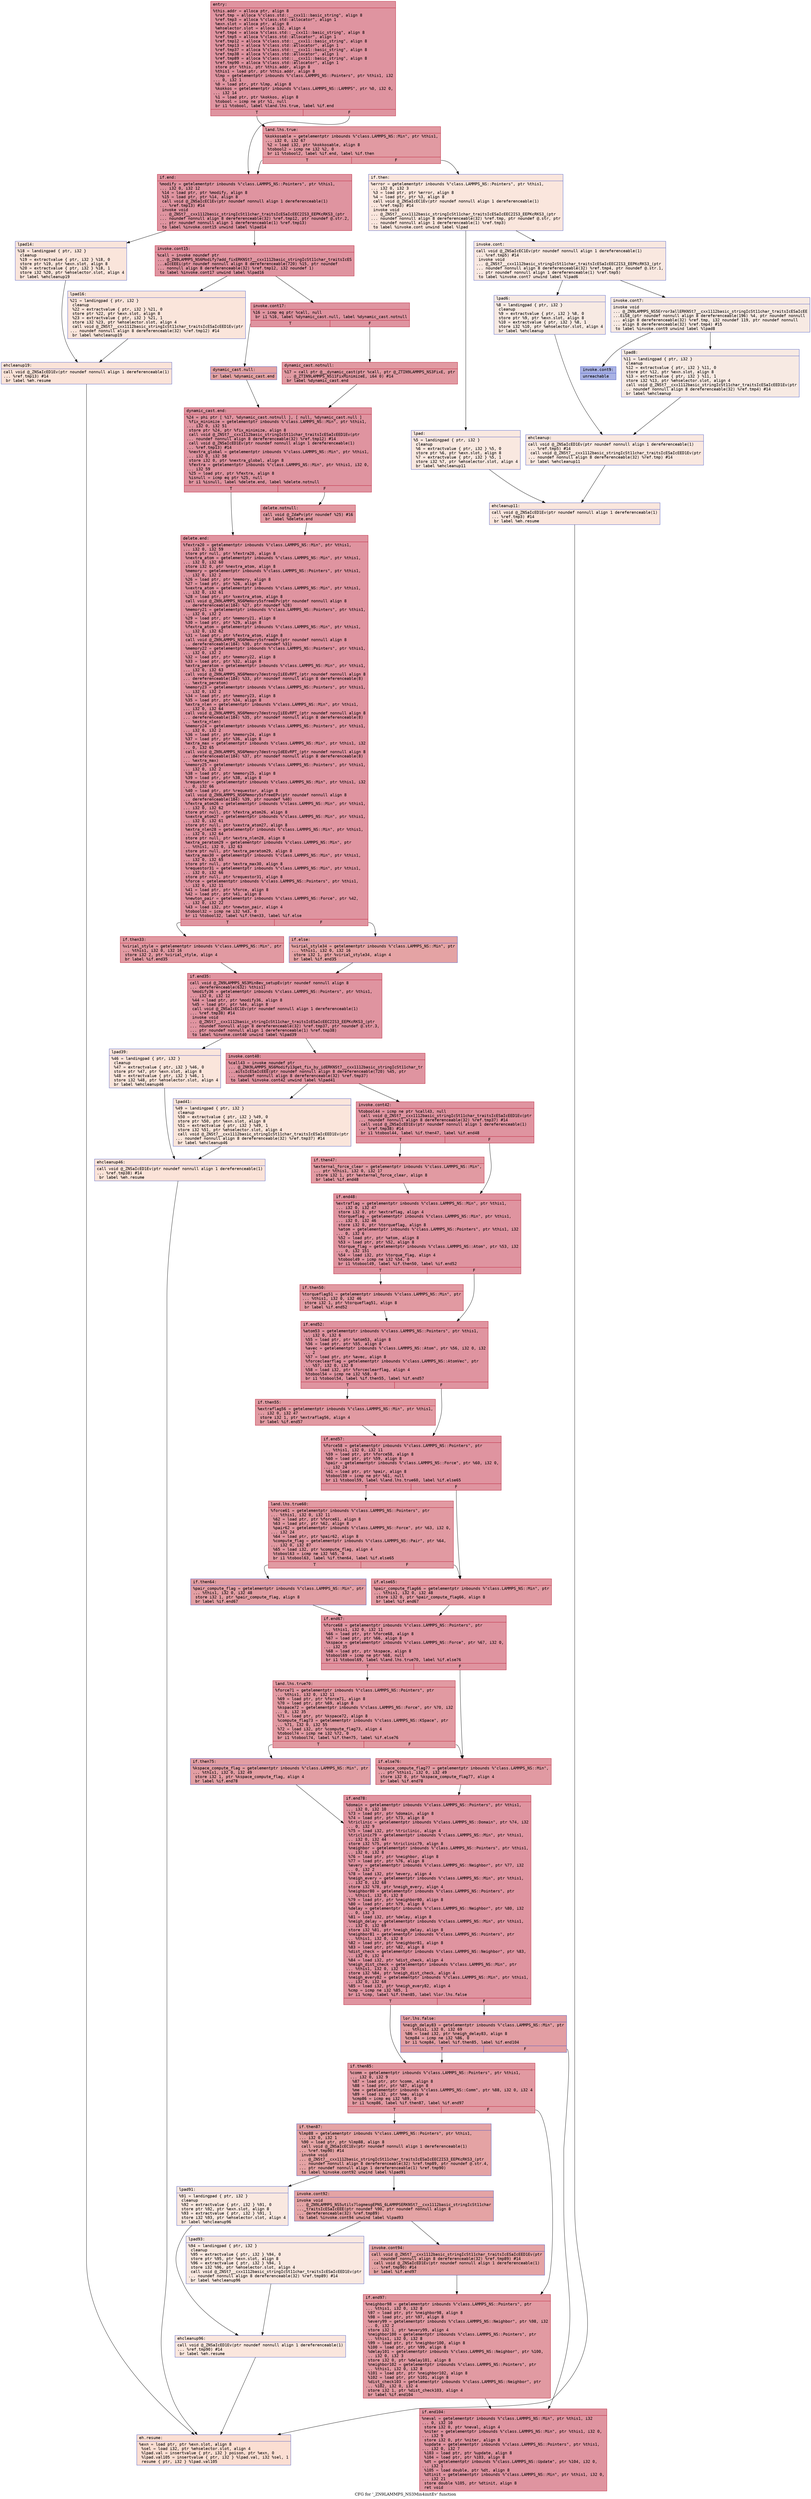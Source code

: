 digraph "CFG for '_ZN9LAMMPS_NS3Min4initEv' function" {
	label="CFG for '_ZN9LAMMPS_NS3Min4initEv' function";

	Node0x55814ac00fc0 [shape=record,color="#b70d28ff", style=filled, fillcolor="#b70d2870" fontname="Courier",label="{entry:\l|  %this.addr = alloca ptr, align 8\l  %ref.tmp = alloca %\"class.std::__cxx11::basic_string\", align 8\l  %ref.tmp3 = alloca %\"class.std::allocator\", align 1\l  %exn.slot = alloca ptr, align 8\l  %ehselector.slot = alloca i32, align 4\l  %ref.tmp4 = alloca %\"class.std::__cxx11::basic_string\", align 8\l  %ref.tmp5 = alloca %\"class.std::allocator\", align 1\l  %ref.tmp12 = alloca %\"class.std::__cxx11::basic_string\", align 8\l  %ref.tmp13 = alloca %\"class.std::allocator\", align 1\l  %ref.tmp37 = alloca %\"class.std::__cxx11::basic_string\", align 8\l  %ref.tmp38 = alloca %\"class.std::allocator\", align 1\l  %ref.tmp89 = alloca %\"class.std::__cxx11::basic_string\", align 8\l  %ref.tmp90 = alloca %\"class.std::allocator\", align 1\l  store ptr %this, ptr %this.addr, align 8\l  %this1 = load ptr, ptr %this.addr, align 8\l  %lmp = getelementptr inbounds %\"class.LAMMPS_NS::Pointers\", ptr %this1, i32\l... 0, i32 1\l  %0 = load ptr, ptr %lmp, align 8\l  %kokkos = getelementptr inbounds %\"class.LAMMPS_NS::LAMMPS\", ptr %0, i32 0,\l... i32 14\l  %1 = load ptr, ptr %kokkos, align 8\l  %tobool = icmp ne ptr %1, null\l  br i1 %tobool, label %land.lhs.true, label %if.end\l|{<s0>T|<s1>F}}"];
	Node0x55814ac00fc0:s0 -> Node0x55814ac01c40[tooltip="entry -> land.lhs.true\nProbability 62.50%" ];
	Node0x55814ac00fc0:s1 -> Node0x55814ac01cc0[tooltip="entry -> if.end\nProbability 37.50%" ];
	Node0x55814ac01c40 [shape=record,color="#b70d28ff", style=filled, fillcolor="#bb1b2c70" fontname="Courier",label="{land.lhs.true:\l|  %kokkosable = getelementptr inbounds %\"class.LAMMPS_NS::Min\", ptr %this1,\l... i32 0, i32 67\l  %2 = load i32, ptr %kokkosable, align 8\l  %tobool2 = icmp ne i32 %2, 0\l  br i1 %tobool2, label %if.end, label %if.then\l|{<s0>T|<s1>F}}"];
	Node0x55814ac01c40:s0 -> Node0x55814ac01cc0[tooltip="land.lhs.true -> if.end\nProbability 100.00%" ];
	Node0x55814ac01c40:s1 -> Node0x55814ac02000[tooltip="land.lhs.true -> if.then\nProbability 0.00%" ];
	Node0x55814ac02000 [shape=record,color="#3d50c3ff", style=filled, fillcolor="#f3c7b170" fontname="Courier",label="{if.then:\l|  %error = getelementptr inbounds %\"class.LAMMPS_NS::Pointers\", ptr %this1,\l... i32 0, i32 3\l  %3 = load ptr, ptr %error, align 8\l  %4 = load ptr, ptr %3, align 8\l  call void @_ZNSaIcEC1Ev(ptr noundef nonnull align 1 dereferenceable(1)\l... %ref.tmp3) #14\l  invoke void\l... @_ZNSt7__cxx1112basic_stringIcSt11char_traitsIcESaIcEEC2IS3_EEPKcRKS3_(ptr\l... noundef nonnull align 8 dereferenceable(32) %ref.tmp, ptr noundef @.str, ptr\l... noundef nonnull align 1 dereferenceable(1) %ref.tmp3)\l          to label %invoke.cont unwind label %lpad\l}"];
	Node0x55814ac02000 -> Node0x55814ac02690[tooltip="if.then -> invoke.cont\nProbability 50.00%" ];
	Node0x55814ac02000 -> Node0x55814ac02770[tooltip="if.then -> lpad\nProbability 50.00%" ];
	Node0x55814ac02690 [shape=record,color="#3d50c3ff", style=filled, fillcolor="#f1ccb870" fontname="Courier",label="{invoke.cont:\l|  call void @_ZNSaIcEC1Ev(ptr noundef nonnull align 1 dereferenceable(1)\l... %ref.tmp5) #14\l  invoke void\l... @_ZNSt7__cxx1112basic_stringIcSt11char_traitsIcESaIcEEC2IS3_EEPKcRKS3_(ptr\l... noundef nonnull align 8 dereferenceable(32) %ref.tmp4, ptr noundef @.str.1,\l... ptr noundef nonnull align 1 dereferenceable(1) %ref.tmp5)\l          to label %invoke.cont7 unwind label %lpad6\l}"];
	Node0x55814ac02690 -> Node0x55814ac02b00[tooltip="invoke.cont -> invoke.cont7\nProbability 50.00%" ];
	Node0x55814ac02690 -> Node0x55814ac02b50[tooltip="invoke.cont -> lpad6\nProbability 50.00%" ];
	Node0x55814ac02b00 [shape=record,color="#3d50c3ff", style=filled, fillcolor="#eed0c070" fontname="Courier",label="{invoke.cont7:\l|  invoke void\l... @_ZN9LAMMPS_NS5Error3allERKNSt7__cxx1112basic_stringIcSt11char_traitsIcESaIcEE\l...EiS8_(ptr noundef nonnull align 8 dereferenceable(196) %4, ptr noundef nonnull\l... align 8 dereferenceable(32) %ref.tmp, i32 noundef 119, ptr noundef nonnull\l... align 8 dereferenceable(32) %ref.tmp4) #15\l          to label %invoke.cont9 unwind label %lpad8\l}"];
	Node0x55814ac02b00 -> Node0x55814ac02ab0[tooltip="invoke.cont7 -> invoke.cont9\nProbability 0.00%" ];
	Node0x55814ac02b00 -> Node0x55814ac02db0[tooltip="invoke.cont7 -> lpad8\nProbability 100.00%" ];
	Node0x55814ac02ab0 [shape=record,color="#3d50c3ff", style=filled, fillcolor="#3d50c370" fontname="Courier",label="{invoke.cont9:\l|  unreachable\l}"];
	Node0x55814ac02770 [shape=record,color="#3d50c3ff", style=filled, fillcolor="#f1ccb870" fontname="Courier",label="{lpad:\l|  %5 = landingpad \{ ptr, i32 \}\l          cleanup\l  %6 = extractvalue \{ ptr, i32 \} %5, 0\l  store ptr %6, ptr %exn.slot, align 8\l  %7 = extractvalue \{ ptr, i32 \} %5, 1\l  store i32 %7, ptr %ehselector.slot, align 4\l  br label %ehcleanup11\l}"];
	Node0x55814ac02770 -> Node0x55814ac03450[tooltip="lpad -> ehcleanup11\nProbability 100.00%" ];
	Node0x55814ac02b50 [shape=record,color="#3d50c3ff", style=filled, fillcolor="#eed0c070" fontname="Courier",label="{lpad6:\l|  %8 = landingpad \{ ptr, i32 \}\l          cleanup\l  %9 = extractvalue \{ ptr, i32 \} %8, 0\l  store ptr %9, ptr %exn.slot, align 8\l  %10 = extractvalue \{ ptr, i32 \} %8, 1\l  store i32 %10, ptr %ehselector.slot, align 4\l  br label %ehcleanup\l}"];
	Node0x55814ac02b50 -> Node0x55814ac037a0[tooltip="lpad6 -> ehcleanup\nProbability 100.00%" ];
	Node0x55814ac02db0 [shape=record,color="#3d50c3ff", style=filled, fillcolor="#eed0c070" fontname="Courier",label="{lpad8:\l|  %11 = landingpad \{ ptr, i32 \}\l          cleanup\l  %12 = extractvalue \{ ptr, i32 \} %11, 0\l  store ptr %12, ptr %exn.slot, align 8\l  %13 = extractvalue \{ ptr, i32 \} %11, 1\l  store i32 %13, ptr %ehselector.slot, align 4\l  call void @_ZNSt7__cxx1112basic_stringIcSt11char_traitsIcESaIcEED1Ev(ptr\l... noundef nonnull align 8 dereferenceable(32) %ref.tmp4) #14\l  br label %ehcleanup\l}"];
	Node0x55814ac02db0 -> Node0x55814ac037a0[tooltip="lpad8 -> ehcleanup\nProbability 100.00%" ];
	Node0x55814ac037a0 [shape=record,color="#3d50c3ff", style=filled, fillcolor="#f1ccb870" fontname="Courier",label="{ehcleanup:\l|  call void @_ZNSaIcED1Ev(ptr noundef nonnull align 1 dereferenceable(1)\l... %ref.tmp5) #14\l  call void @_ZNSt7__cxx1112basic_stringIcSt11char_traitsIcESaIcEED1Ev(ptr\l... noundef nonnull align 8 dereferenceable(32) %ref.tmp) #14\l  br label %ehcleanup11\l}"];
	Node0x55814ac037a0 -> Node0x55814ac03450[tooltip="ehcleanup -> ehcleanup11\nProbability 100.00%" ];
	Node0x55814ac03450 [shape=record,color="#3d50c3ff", style=filled, fillcolor="#f3c7b170" fontname="Courier",label="{ehcleanup11:\l|  call void @_ZNSaIcED1Ev(ptr noundef nonnull align 1 dereferenceable(1)\l... %ref.tmp3) #14\l  br label %eh.resume\l}"];
	Node0x55814ac03450 -> Node0x55814ac05210[tooltip="ehcleanup11 -> eh.resume\nProbability 100.00%" ];
	Node0x55814ac01cc0 [shape=record,color="#b70d28ff", style=filled, fillcolor="#b70d2870" fontname="Courier",label="{if.end:\l|  %modify = getelementptr inbounds %\"class.LAMMPS_NS::Pointers\", ptr %this1,\l... i32 0, i32 12\l  %14 = load ptr, ptr %modify, align 8\l  %15 = load ptr, ptr %14, align 8\l  call void @_ZNSaIcEC1Ev(ptr noundef nonnull align 1 dereferenceable(1)\l... %ref.tmp13) #14\l  invoke void\l... @_ZNSt7__cxx1112basic_stringIcSt11char_traitsIcESaIcEEC2IS3_EEPKcRKS3_(ptr\l... noundef nonnull align 8 dereferenceable(32) %ref.tmp12, ptr noundef @.str.2,\l... ptr noundef nonnull align 1 dereferenceable(1) %ref.tmp13)\l          to label %invoke.cont15 unwind label %lpad14\l}"];
	Node0x55814ac01cc0 -> Node0x55814ac05610[tooltip="if.end -> invoke.cont15\nProbability 100.00%" ];
	Node0x55814ac01cc0 -> Node0x55814ac05690[tooltip="if.end -> lpad14\nProbability 0.00%" ];
	Node0x55814ac05610 [shape=record,color="#b70d28ff", style=filled, fillcolor="#b70d2870" fontname="Courier",label="{invoke.cont15:\l|  %call = invoke noundef ptr\l... @_ZN9LAMMPS_NS6Modify7add_fixERKNSt7__cxx1112basic_stringIcSt11char_traitsIcES\l...aIcEEEi(ptr noundef nonnull align 8 dereferenceable(720) %15, ptr noundef\l... nonnull align 8 dereferenceable(32) %ref.tmp12, i32 noundef 1)\l          to label %invoke.cont17 unwind label %lpad16\l}"];
	Node0x55814ac05610 -> Node0x55814ac055c0[tooltip="invoke.cont15 -> invoke.cont17\nProbability 100.00%" ];
	Node0x55814ac05610 -> Node0x55814ac058c0[tooltip="invoke.cont15 -> lpad16\nProbability 0.00%" ];
	Node0x55814ac055c0 [shape=record,color="#b70d28ff", style=filled, fillcolor="#b70d2870" fontname="Courier",label="{invoke.cont17:\l|  %16 = icmp eq ptr %call, null\l  br i1 %16, label %dynamic_cast.null, label %dynamic_cast.notnull\l|{<s0>T|<s1>F}}"];
	Node0x55814ac055c0:s0 -> Node0x55814ac05d00[tooltip="invoke.cont17 -> dynamic_cast.null\nProbability 37.50%" ];
	Node0x55814ac055c0:s1 -> Node0x55814ac05d80[tooltip="invoke.cont17 -> dynamic_cast.notnull\nProbability 62.50%" ];
	Node0x55814ac05d80 [shape=record,color="#b70d28ff", style=filled, fillcolor="#bb1b2c70" fontname="Courier",label="{dynamic_cast.notnull:\l|  %17 = call ptr @__dynamic_cast(ptr %call, ptr @_ZTIN9LAMMPS_NS3FixE, ptr\l... @_ZTIN9LAMMPS_NS11FixMinimizeE, i64 0) #14\l  br label %dynamic_cast.end\l}"];
	Node0x55814ac05d80 -> Node0x55814ac06140[tooltip="dynamic_cast.notnull -> dynamic_cast.end\nProbability 100.00%" ];
	Node0x55814ac05690 [shape=record,color="#3d50c3ff", style=filled, fillcolor="#f4c5ad70" fontname="Courier",label="{lpad14:\l|  %18 = landingpad \{ ptr, i32 \}\l          cleanup\l  %19 = extractvalue \{ ptr, i32 \} %18, 0\l  store ptr %19, ptr %exn.slot, align 8\l  %20 = extractvalue \{ ptr, i32 \} %18, 1\l  store i32 %20, ptr %ehselector.slot, align 4\l  br label %ehcleanup19\l}"];
	Node0x55814ac05690 -> Node0x55814ac064c0[tooltip="lpad14 -> ehcleanup19\nProbability 100.00%" ];
	Node0x55814ac058c0 [shape=record,color="#3d50c3ff", style=filled, fillcolor="#f4c5ad70" fontname="Courier",label="{lpad16:\l|  %21 = landingpad \{ ptr, i32 \}\l          cleanup\l  %22 = extractvalue \{ ptr, i32 \} %21, 0\l  store ptr %22, ptr %exn.slot, align 8\l  %23 = extractvalue \{ ptr, i32 \} %21, 1\l  store i32 %23, ptr %ehselector.slot, align 4\l  call void @_ZNSt7__cxx1112basic_stringIcSt11char_traitsIcESaIcEED1Ev(ptr\l... noundef nonnull align 8 dereferenceable(32) %ref.tmp12) #14\l  br label %ehcleanup19\l}"];
	Node0x55814ac058c0 -> Node0x55814ac064c0[tooltip="lpad16 -> ehcleanup19\nProbability 100.00%" ];
	Node0x55814ac05d00 [shape=record,color="#3d50c3ff", style=filled, fillcolor="#c32e3170" fontname="Courier",label="{dynamic_cast.null:\l|  br label %dynamic_cast.end\l}"];
	Node0x55814ac05d00 -> Node0x55814ac06140[tooltip="dynamic_cast.null -> dynamic_cast.end\nProbability 100.00%" ];
	Node0x55814ac06140 [shape=record,color="#b70d28ff", style=filled, fillcolor="#b70d2870" fontname="Courier",label="{dynamic_cast.end:\l|  %24 = phi ptr [ %17, %dynamic_cast.notnull ], [ null, %dynamic_cast.null ]\l  %fix_minimize = getelementptr inbounds %\"class.LAMMPS_NS::Min\", ptr %this1,\l... i32 0, i32 51\l  store ptr %24, ptr %fix_minimize, align 8\l  call void @_ZNSt7__cxx1112basic_stringIcSt11char_traitsIcESaIcEED1Ev(ptr\l... noundef nonnull align 8 dereferenceable(32) %ref.tmp12) #14\l  call void @_ZNSaIcED1Ev(ptr noundef nonnull align 1 dereferenceable(1)\l... %ref.tmp13) #14\l  %nextra_global = getelementptr inbounds %\"class.LAMMPS_NS::Min\", ptr %this1,\l... i32 0, i32 58\l  store i32 0, ptr %nextra_global, align 8\l  %fextra = getelementptr inbounds %\"class.LAMMPS_NS::Min\", ptr %this1, i32 0,\l... i32 59\l  %25 = load ptr, ptr %fextra, align 8\l  %isnull = icmp eq ptr %25, null\l  br i1 %isnull, label %delete.end, label %delete.notnull\l|{<s0>T|<s1>F}}"];
	Node0x55814ac06140:s0 -> Node0x55814ac07190[tooltip="dynamic_cast.end -> delete.end\nProbability 37.50%" ];
	Node0x55814ac06140:s1 -> Node0x55814ac02260[tooltip="dynamic_cast.end -> delete.notnull\nProbability 62.50%" ];
	Node0x55814ac02260 [shape=record,color="#b70d28ff", style=filled, fillcolor="#bb1b2c70" fontname="Courier",label="{delete.notnull:\l|  call void @_ZdaPv(ptr noundef %25) #16\l  br label %delete.end\l}"];
	Node0x55814ac02260 -> Node0x55814ac07190[tooltip="delete.notnull -> delete.end\nProbability 100.00%" ];
	Node0x55814ac07190 [shape=record,color="#b70d28ff", style=filled, fillcolor="#b70d2870" fontname="Courier",label="{delete.end:\l|  %fextra20 = getelementptr inbounds %\"class.LAMMPS_NS::Min\", ptr %this1,\l... i32 0, i32 59\l  store ptr null, ptr %fextra20, align 8\l  %nextra_atom = getelementptr inbounds %\"class.LAMMPS_NS::Min\", ptr %this1,\l... i32 0, i32 60\l  store i32 0, ptr %nextra_atom, align 8\l  %memory = getelementptr inbounds %\"class.LAMMPS_NS::Pointers\", ptr %this1,\l... i32 0, i32 2\l  %26 = load ptr, ptr %memory, align 8\l  %27 = load ptr, ptr %26, align 8\l  %xextra_atom = getelementptr inbounds %\"class.LAMMPS_NS::Min\", ptr %this1,\l... i32 0, i32 61\l  %28 = load ptr, ptr %xextra_atom, align 8\l  call void @_ZN9LAMMPS_NS6Memory5sfreeEPv(ptr noundef nonnull align 8\l... dereferenceable(184) %27, ptr noundef %28)\l  %memory21 = getelementptr inbounds %\"class.LAMMPS_NS::Pointers\", ptr %this1,\l... i32 0, i32 2\l  %29 = load ptr, ptr %memory21, align 8\l  %30 = load ptr, ptr %29, align 8\l  %fextra_atom = getelementptr inbounds %\"class.LAMMPS_NS::Min\", ptr %this1,\l... i32 0, i32 62\l  %31 = load ptr, ptr %fextra_atom, align 8\l  call void @_ZN9LAMMPS_NS6Memory5sfreeEPv(ptr noundef nonnull align 8\l... dereferenceable(184) %30, ptr noundef %31)\l  %memory22 = getelementptr inbounds %\"class.LAMMPS_NS::Pointers\", ptr %this1,\l... i32 0, i32 2\l  %32 = load ptr, ptr %memory22, align 8\l  %33 = load ptr, ptr %32, align 8\l  %extra_peratom = getelementptr inbounds %\"class.LAMMPS_NS::Min\", ptr %this1,\l... i32 0, i32 63\l  call void @_ZN9LAMMPS_NS6Memory7destroyIiEEvRPT_(ptr noundef nonnull align 8\l... dereferenceable(184) %33, ptr noundef nonnull align 8 dereferenceable(8)\l... %extra_peratom)\l  %memory23 = getelementptr inbounds %\"class.LAMMPS_NS::Pointers\", ptr %this1,\l... i32 0, i32 2\l  %34 = load ptr, ptr %memory23, align 8\l  %35 = load ptr, ptr %34, align 8\l  %extra_nlen = getelementptr inbounds %\"class.LAMMPS_NS::Min\", ptr %this1,\l... i32 0, i32 64\l  call void @_ZN9LAMMPS_NS6Memory7destroyIiEEvRPT_(ptr noundef nonnull align 8\l... dereferenceable(184) %35, ptr noundef nonnull align 8 dereferenceable(8)\l... %extra_nlen)\l  %memory24 = getelementptr inbounds %\"class.LAMMPS_NS::Pointers\", ptr %this1,\l... i32 0, i32 2\l  %36 = load ptr, ptr %memory24, align 8\l  %37 = load ptr, ptr %36, align 8\l  %extra_max = getelementptr inbounds %\"class.LAMMPS_NS::Min\", ptr %this1, i32\l... 0, i32 65\l  call void @_ZN9LAMMPS_NS6Memory7destroyIdEEvRPT_(ptr noundef nonnull align 8\l... dereferenceable(184) %37, ptr noundef nonnull align 8 dereferenceable(8)\l... %extra_max)\l  %memory25 = getelementptr inbounds %\"class.LAMMPS_NS::Pointers\", ptr %this1,\l... i32 0, i32 2\l  %38 = load ptr, ptr %memory25, align 8\l  %39 = load ptr, ptr %38, align 8\l  %requestor = getelementptr inbounds %\"class.LAMMPS_NS::Min\", ptr %this1, i32\l... 0, i32 66\l  %40 = load ptr, ptr %requestor, align 8\l  call void @_ZN9LAMMPS_NS6Memory5sfreeEPv(ptr noundef nonnull align 8\l... dereferenceable(184) %39, ptr noundef %40)\l  %fextra_atom26 = getelementptr inbounds %\"class.LAMMPS_NS::Min\", ptr %this1,\l... i32 0, i32 62\l  store ptr null, ptr %fextra_atom26, align 8\l  %xextra_atom27 = getelementptr inbounds %\"class.LAMMPS_NS::Min\", ptr %this1,\l... i32 0, i32 61\l  store ptr null, ptr %xextra_atom27, align 8\l  %extra_nlen28 = getelementptr inbounds %\"class.LAMMPS_NS::Min\", ptr %this1,\l... i32 0, i32 64\l  store ptr null, ptr %extra_nlen28, align 8\l  %extra_peratom29 = getelementptr inbounds %\"class.LAMMPS_NS::Min\", ptr\l... %this1, i32 0, i32 63\l  store ptr null, ptr %extra_peratom29, align 8\l  %extra_max30 = getelementptr inbounds %\"class.LAMMPS_NS::Min\", ptr %this1,\l... i32 0, i32 65\l  store ptr null, ptr %extra_max30, align 8\l  %requestor31 = getelementptr inbounds %\"class.LAMMPS_NS::Min\", ptr %this1,\l... i32 0, i32 66\l  store ptr null, ptr %requestor31, align 8\l  %force = getelementptr inbounds %\"class.LAMMPS_NS::Pointers\", ptr %this1,\l... i32 0, i32 11\l  %41 = load ptr, ptr %force, align 8\l  %42 = load ptr, ptr %41, align 8\l  %newton_pair = getelementptr inbounds %\"class.LAMMPS_NS::Force\", ptr %42,\l... i32 0, i32 22\l  %43 = load i32, ptr %newton_pair, align 4\l  %tobool32 = icmp ne i32 %43, 0\l  br i1 %tobool32, label %if.then33, label %if.else\l|{<s0>T|<s1>F}}"];
	Node0x55814ac07190:s0 -> Node0x55814ac0a210[tooltip="delete.end -> if.then33\nProbability 62.50%" ];
	Node0x55814ac07190:s1 -> Node0x55814ac0a290[tooltip="delete.end -> if.else\nProbability 37.50%" ];
	Node0x55814ac0a210 [shape=record,color="#b70d28ff", style=filled, fillcolor="#bb1b2c70" fontname="Courier",label="{if.then33:\l|  %virial_style = getelementptr inbounds %\"class.LAMMPS_NS::Min\", ptr\l... %this1, i32 0, i32 16\l  store i32 2, ptr %virial_style, align 4\l  br label %if.end35\l}"];
	Node0x55814ac0a210 -> Node0x55814ac0a520[tooltip="if.then33 -> if.end35\nProbability 100.00%" ];
	Node0x55814ac064c0 [shape=record,color="#3d50c3ff", style=filled, fillcolor="#f6bfa670" fontname="Courier",label="{ehcleanup19:\l|  call void @_ZNSaIcED1Ev(ptr noundef nonnull align 1 dereferenceable(1)\l... %ref.tmp13) #14\l  br label %eh.resume\l}"];
	Node0x55814ac064c0 -> Node0x55814ac05210[tooltip="ehcleanup19 -> eh.resume\nProbability 100.00%" ];
	Node0x55814ac0a290 [shape=record,color="#3d50c3ff", style=filled, fillcolor="#c32e3170" fontname="Courier",label="{if.else:\l|  %virial_style34 = getelementptr inbounds %\"class.LAMMPS_NS::Min\", ptr\l... %this1, i32 0, i32 16\l  store i32 1, ptr %virial_style34, align 4\l  br label %if.end35\l}"];
	Node0x55814ac0a290 -> Node0x55814ac0a520[tooltip="if.else -> if.end35\nProbability 100.00%" ];
	Node0x55814ac0a520 [shape=record,color="#b70d28ff", style=filled, fillcolor="#b70d2870" fontname="Courier",label="{if.end35:\l|  call void @_ZN9LAMMPS_NS3Min8ev_setupEv(ptr noundef nonnull align 8\l... dereferenceable(632) %this1)\l  %modify36 = getelementptr inbounds %\"class.LAMMPS_NS::Pointers\", ptr %this1,\l... i32 0, i32 12\l  %44 = load ptr, ptr %modify36, align 8\l  %45 = load ptr, ptr %44, align 8\l  call void @_ZNSaIcEC1Ev(ptr noundef nonnull align 1 dereferenceable(1)\l... %ref.tmp38) #14\l  invoke void\l... @_ZNSt7__cxx1112basic_stringIcSt11char_traitsIcESaIcEEC2IS3_EEPKcRKS3_(ptr\l... noundef nonnull align 8 dereferenceable(32) %ref.tmp37, ptr noundef @.str.3,\l... ptr noundef nonnull align 1 dereferenceable(1) %ref.tmp38)\l          to label %invoke.cont40 unwind label %lpad39\l}"];
	Node0x55814ac0a520 -> Node0x55814ac0aea0[tooltip="if.end35 -> invoke.cont40\nProbability 100.00%" ];
	Node0x55814ac0a520 -> Node0x55814ac0af20[tooltip="if.end35 -> lpad39\nProbability 0.00%" ];
	Node0x55814ac0aea0 [shape=record,color="#b70d28ff", style=filled, fillcolor="#b70d2870" fontname="Courier",label="{invoke.cont40:\l|  %call43 = invoke noundef ptr\l... @_ZNK9LAMMPS_NS6Modify13get_fix_by_idERKNSt7__cxx1112basic_stringIcSt11char_tr\l...aitsIcESaIcEEE(ptr noundef nonnull align 8 dereferenceable(720) %45, ptr\l... noundef nonnull align 8 dereferenceable(32) %ref.tmp37)\l          to label %invoke.cont42 unwind label %lpad41\l}"];
	Node0x55814ac0aea0 -> Node0x55814ac0ae50[tooltip="invoke.cont40 -> invoke.cont42\nProbability 100.00%" ];
	Node0x55814ac0aea0 -> Node0x55814ac0b1c0[tooltip="invoke.cont40 -> lpad41\nProbability 0.00%" ];
	Node0x55814ac0ae50 [shape=record,color="#b70d28ff", style=filled, fillcolor="#b70d2870" fontname="Courier",label="{invoke.cont42:\l|  %tobool44 = icmp ne ptr %call43, null\l  call void @_ZNSt7__cxx1112basic_stringIcSt11char_traitsIcESaIcEED1Ev(ptr\l... noundef nonnull align 8 dereferenceable(32) %ref.tmp37) #14\l  call void @_ZNSaIcED1Ev(ptr noundef nonnull align 1 dereferenceable(1)\l... %ref.tmp38) #14\l  br i1 %tobool44, label %if.then47, label %if.end48\l|{<s0>T|<s1>F}}"];
	Node0x55814ac0ae50:s0 -> Node0x55814ac0b810[tooltip="invoke.cont42 -> if.then47\nProbability 62.50%" ];
	Node0x55814ac0ae50:s1 -> Node0x55814ac0b890[tooltip="invoke.cont42 -> if.end48\nProbability 37.50%" ];
	Node0x55814ac0b810 [shape=record,color="#b70d28ff", style=filled, fillcolor="#bb1b2c70" fontname="Courier",label="{if.then47:\l|  %external_force_clear = getelementptr inbounds %\"class.LAMMPS_NS::Min\",\l... ptr %this1, i32 0, i32 17\l  store i32 1, ptr %external_force_clear, align 8\l  br label %if.end48\l}"];
	Node0x55814ac0b810 -> Node0x55814ac0b890[tooltip="if.then47 -> if.end48\nProbability 100.00%" ];
	Node0x55814ac0af20 [shape=record,color="#3d50c3ff", style=filled, fillcolor="#f4c5ad70" fontname="Courier",label="{lpad39:\l|  %46 = landingpad \{ ptr, i32 \}\l          cleanup\l  %47 = extractvalue \{ ptr, i32 \} %46, 0\l  store ptr %47, ptr %exn.slot, align 8\l  %48 = extractvalue \{ ptr, i32 \} %46, 1\l  store i32 %48, ptr %ehselector.slot, align 4\l  br label %ehcleanup46\l}"];
	Node0x55814ac0af20 -> Node0x55814ac0c6b0[tooltip="lpad39 -> ehcleanup46\nProbability 100.00%" ];
	Node0x55814ac0b1c0 [shape=record,color="#3d50c3ff", style=filled, fillcolor="#f4c5ad70" fontname="Courier",label="{lpad41:\l|  %49 = landingpad \{ ptr, i32 \}\l          cleanup\l  %50 = extractvalue \{ ptr, i32 \} %49, 0\l  store ptr %50, ptr %exn.slot, align 8\l  %51 = extractvalue \{ ptr, i32 \} %49, 1\l  store i32 %51, ptr %ehselector.slot, align 4\l  call void @_ZNSt7__cxx1112basic_stringIcSt11char_traitsIcESaIcEED1Ev(ptr\l... noundef nonnull align 8 dereferenceable(32) %ref.tmp37) #14\l  br label %ehcleanup46\l}"];
	Node0x55814ac0b1c0 -> Node0x55814ac0c6b0[tooltip="lpad41 -> ehcleanup46\nProbability 100.00%" ];
	Node0x55814ac0c6b0 [shape=record,color="#3d50c3ff", style=filled, fillcolor="#f6bfa670" fontname="Courier",label="{ehcleanup46:\l|  call void @_ZNSaIcED1Ev(ptr noundef nonnull align 1 dereferenceable(1)\l... %ref.tmp38) #14\l  br label %eh.resume\l}"];
	Node0x55814ac0c6b0 -> Node0x55814ac05210[tooltip="ehcleanup46 -> eh.resume\nProbability 100.00%" ];
	Node0x55814ac0b890 [shape=record,color="#b70d28ff", style=filled, fillcolor="#b70d2870" fontname="Courier",label="{if.end48:\l|  %extraflag = getelementptr inbounds %\"class.LAMMPS_NS::Min\", ptr %this1,\l... i32 0, i32 47\l  store i32 0, ptr %extraflag, align 4\l  %torqueflag = getelementptr inbounds %\"class.LAMMPS_NS::Min\", ptr %this1,\l... i32 0, i32 46\l  store i32 0, ptr %torqueflag, align 8\l  %atom = getelementptr inbounds %\"class.LAMMPS_NS::Pointers\", ptr %this1, i32\l... 0, i32 6\l  %52 = load ptr, ptr %atom, align 8\l  %53 = load ptr, ptr %52, align 8\l  %torque_flag = getelementptr inbounds %\"class.LAMMPS_NS::Atom\", ptr %53, i32\l... 0, i32 151\l  %54 = load i32, ptr %torque_flag, align 4\l  %tobool49 = icmp ne i32 %54, 0\l  br i1 %tobool49, label %if.then50, label %if.end52\l|{<s0>T|<s1>F}}"];
	Node0x55814ac0b890:s0 -> Node0x55814ac0d450[tooltip="if.end48 -> if.then50\nProbability 62.50%" ];
	Node0x55814ac0b890:s1 -> Node0x55814ac0d4d0[tooltip="if.end48 -> if.end52\nProbability 37.50%" ];
	Node0x55814ac0d450 [shape=record,color="#b70d28ff", style=filled, fillcolor="#bb1b2c70" fontname="Courier",label="{if.then50:\l|  %torqueflag51 = getelementptr inbounds %\"class.LAMMPS_NS::Min\", ptr\l... %this1, i32 0, i32 46\l  store i32 1, ptr %torqueflag51, align 8\l  br label %if.end52\l}"];
	Node0x55814ac0d450 -> Node0x55814ac0d4d0[tooltip="if.then50 -> if.end52\nProbability 100.00%" ];
	Node0x55814ac0d4d0 [shape=record,color="#b70d28ff", style=filled, fillcolor="#b70d2870" fontname="Courier",label="{if.end52:\l|  %atom53 = getelementptr inbounds %\"class.LAMMPS_NS::Pointers\", ptr %this1,\l... i32 0, i32 6\l  %55 = load ptr, ptr %atom53, align 8\l  %56 = load ptr, ptr %55, align 8\l  %avec = getelementptr inbounds %\"class.LAMMPS_NS::Atom\", ptr %56, i32 0, i32\l... 2\l  %57 = load ptr, ptr %avec, align 8\l  %forceclearflag = getelementptr inbounds %\"class.LAMMPS_NS::AtomVec\", ptr\l... %57, i32 0, i32 8\l  %58 = load i32, ptr %forceclearflag, align 4\l  %tobool54 = icmp ne i32 %58, 0\l  br i1 %tobool54, label %if.then55, label %if.end57\l|{<s0>T|<s1>F}}"];
	Node0x55814ac0d4d0:s0 -> Node0x55814ac0e7b0[tooltip="if.end52 -> if.then55\nProbability 62.50%" ];
	Node0x55814ac0d4d0:s1 -> Node0x55814ac0e800[tooltip="if.end52 -> if.end57\nProbability 37.50%" ];
	Node0x55814ac0e7b0 [shape=record,color="#b70d28ff", style=filled, fillcolor="#bb1b2c70" fontname="Courier",label="{if.then55:\l|  %extraflag56 = getelementptr inbounds %\"class.LAMMPS_NS::Min\", ptr %this1,\l... i32 0, i32 47\l  store i32 1, ptr %extraflag56, align 4\l  br label %if.end57\l}"];
	Node0x55814ac0e7b0 -> Node0x55814ac0e800[tooltip="if.then55 -> if.end57\nProbability 100.00%" ];
	Node0x55814ac0e800 [shape=record,color="#b70d28ff", style=filled, fillcolor="#b70d2870" fontname="Courier",label="{if.end57:\l|  %force58 = getelementptr inbounds %\"class.LAMMPS_NS::Pointers\", ptr\l... %this1, i32 0, i32 11\l  %59 = load ptr, ptr %force58, align 8\l  %60 = load ptr, ptr %59, align 8\l  %pair = getelementptr inbounds %\"class.LAMMPS_NS::Force\", ptr %60, i32 0,\l... i32 24\l  %61 = load ptr, ptr %pair, align 8\l  %tobool59 = icmp ne ptr %61, null\l  br i1 %tobool59, label %land.lhs.true60, label %if.else65\l|{<s0>T|<s1>F}}"];
	Node0x55814ac0e800:s0 -> Node0x55814ac0ef30[tooltip="if.end57 -> land.lhs.true60\nProbability 62.50%" ];
	Node0x55814ac0e800:s1 -> Node0x55814ac0efb0[tooltip="if.end57 -> if.else65\nProbability 37.50%" ];
	Node0x55814ac0ef30 [shape=record,color="#b70d28ff", style=filled, fillcolor="#bb1b2c70" fontname="Courier",label="{land.lhs.true60:\l|  %force61 = getelementptr inbounds %\"class.LAMMPS_NS::Pointers\", ptr\l... %this1, i32 0, i32 11\l  %62 = load ptr, ptr %force61, align 8\l  %63 = load ptr, ptr %62, align 8\l  %pair62 = getelementptr inbounds %\"class.LAMMPS_NS::Force\", ptr %63, i32 0,\l... i32 24\l  %64 = load ptr, ptr %pair62, align 8\l  %compute_flag = getelementptr inbounds %\"class.LAMMPS_NS::Pair\", ptr %64,\l... i32 0, i32 87\l  %65 = load i32, ptr %compute_flag, align 4\l  %tobool63 = icmp ne i32 %65, 0\l  br i1 %tobool63, label %if.then64, label %if.else65\l|{<s0>T|<s1>F}}"];
	Node0x55814ac0ef30:s0 -> Node0x55814ac0f680[tooltip="land.lhs.true60 -> if.then64\nProbability 62.50%" ];
	Node0x55814ac0ef30:s1 -> Node0x55814ac0efb0[tooltip="land.lhs.true60 -> if.else65\nProbability 37.50%" ];
	Node0x55814ac0f680 [shape=record,color="#3d50c3ff", style=filled, fillcolor="#be242e70" fontname="Courier",label="{if.then64:\l|  %pair_compute_flag = getelementptr inbounds %\"class.LAMMPS_NS::Min\", ptr\l... %this1, i32 0, i32 48\l  store i32 1, ptr %pair_compute_flag, align 8\l  br label %if.end67\l}"];
	Node0x55814ac0f680 -> Node0x55814ac0fa00[tooltip="if.then64 -> if.end67\nProbability 100.00%" ];
	Node0x55814ac0efb0 [shape=record,color="#b70d28ff", style=filled, fillcolor="#bb1b2c70" fontname="Courier",label="{if.else65:\l|  %pair_compute_flag66 = getelementptr inbounds %\"class.LAMMPS_NS::Min\", ptr\l... %this1, i32 0, i32 48\l  store i32 0, ptr %pair_compute_flag66, align 8\l  br label %if.end67\l}"];
	Node0x55814ac0efb0 -> Node0x55814ac0fa00[tooltip="if.else65 -> if.end67\nProbability 100.00%" ];
	Node0x55814ac0fa00 [shape=record,color="#b70d28ff", style=filled, fillcolor="#b70d2870" fontname="Courier",label="{if.end67:\l|  %force68 = getelementptr inbounds %\"class.LAMMPS_NS::Pointers\", ptr\l... %this1, i32 0, i32 11\l  %66 = load ptr, ptr %force68, align 8\l  %67 = load ptr, ptr %66, align 8\l  %kspace = getelementptr inbounds %\"class.LAMMPS_NS::Force\", ptr %67, i32 0,\l... i32 35\l  %68 = load ptr, ptr %kspace, align 8\l  %tobool69 = icmp ne ptr %68, null\l  br i1 %tobool69, label %land.lhs.true70, label %if.else76\l|{<s0>T|<s1>F}}"];
	Node0x55814ac0fa00:s0 -> Node0x55814ac100c0[tooltip="if.end67 -> land.lhs.true70\nProbability 62.50%" ];
	Node0x55814ac0fa00:s1 -> Node0x55814ac10110[tooltip="if.end67 -> if.else76\nProbability 37.50%" ];
	Node0x55814ac100c0 [shape=record,color="#b70d28ff", style=filled, fillcolor="#bb1b2c70" fontname="Courier",label="{land.lhs.true70:\l|  %force71 = getelementptr inbounds %\"class.LAMMPS_NS::Pointers\", ptr\l... %this1, i32 0, i32 11\l  %69 = load ptr, ptr %force71, align 8\l  %70 = load ptr, ptr %69, align 8\l  %kspace72 = getelementptr inbounds %\"class.LAMMPS_NS::Force\", ptr %70, i32\l... 0, i32 35\l  %71 = load ptr, ptr %kspace72, align 8\l  %compute_flag73 = getelementptr inbounds %\"class.LAMMPS_NS::KSpace\", ptr\l... %71, i32 0, i32 55\l  %72 = load i32, ptr %compute_flag73, align 4\l  %tobool74 = icmp ne i32 %72, 0\l  br i1 %tobool74, label %if.then75, label %if.else76\l|{<s0>T|<s1>F}}"];
	Node0x55814ac100c0:s0 -> Node0x55814ac107f0[tooltip="land.lhs.true70 -> if.then75\nProbability 62.50%" ];
	Node0x55814ac100c0:s1 -> Node0x55814ac10110[tooltip="land.lhs.true70 -> if.else76\nProbability 37.50%" ];
	Node0x55814ac107f0 [shape=record,color="#3d50c3ff", style=filled, fillcolor="#be242e70" fontname="Courier",label="{if.then75:\l|  %kspace_compute_flag = getelementptr inbounds %\"class.LAMMPS_NS::Min\", ptr\l... %this1, i32 0, i32 49\l  store i32 1, ptr %kspace_compute_flag, align 4\l  br label %if.end78\l}"];
	Node0x55814ac107f0 -> Node0x55814ac10b70[tooltip="if.then75 -> if.end78\nProbability 100.00%" ];
	Node0x55814ac10110 [shape=record,color="#b70d28ff", style=filled, fillcolor="#bb1b2c70" fontname="Courier",label="{if.else76:\l|  %kspace_compute_flag77 = getelementptr inbounds %\"class.LAMMPS_NS::Min\",\l... ptr %this1, i32 0, i32 49\l  store i32 0, ptr %kspace_compute_flag77, align 4\l  br label %if.end78\l}"];
	Node0x55814ac10110 -> Node0x55814ac10b70[tooltip="if.else76 -> if.end78\nProbability 100.00%" ];
	Node0x55814ac10b70 [shape=record,color="#b70d28ff", style=filled, fillcolor="#b70d2870" fontname="Courier",label="{if.end78:\l|  %domain = getelementptr inbounds %\"class.LAMMPS_NS::Pointers\", ptr %this1,\l... i32 0, i32 10\l  %73 = load ptr, ptr %domain, align 8\l  %74 = load ptr, ptr %73, align 8\l  %triclinic = getelementptr inbounds %\"class.LAMMPS_NS::Domain\", ptr %74, i32\l... 0, i32 9\l  %75 = load i32, ptr %triclinic, align 4\l  %triclinic79 = getelementptr inbounds %\"class.LAMMPS_NS::Min\", ptr %this1,\l... i32 0, i32 44\l  store i32 %75, ptr %triclinic79, align 8\l  %neighbor = getelementptr inbounds %\"class.LAMMPS_NS::Pointers\", ptr %this1,\l... i32 0, i32 8\l  %76 = load ptr, ptr %neighbor, align 8\l  %77 = load ptr, ptr %76, align 8\l  %every = getelementptr inbounds %\"class.LAMMPS_NS::Neighbor\", ptr %77, i32\l... 0, i32 2\l  %78 = load i32, ptr %every, align 4\l  %neigh_every = getelementptr inbounds %\"class.LAMMPS_NS::Min\", ptr %this1,\l... i32 0, i32 68\l  store i32 %78, ptr %neigh_every, align 4\l  %neighbor80 = getelementptr inbounds %\"class.LAMMPS_NS::Pointers\", ptr\l... %this1, i32 0, i32 8\l  %79 = load ptr, ptr %neighbor80, align 8\l  %80 = load ptr, ptr %79, align 8\l  %delay = getelementptr inbounds %\"class.LAMMPS_NS::Neighbor\", ptr %80, i32\l... 0, i32 3\l  %81 = load i32, ptr %delay, align 8\l  %neigh_delay = getelementptr inbounds %\"class.LAMMPS_NS::Min\", ptr %this1,\l... i32 0, i32 69\l  store i32 %81, ptr %neigh_delay, align 8\l  %neighbor81 = getelementptr inbounds %\"class.LAMMPS_NS::Pointers\", ptr\l... %this1, i32 0, i32 8\l  %82 = load ptr, ptr %neighbor81, align 8\l  %83 = load ptr, ptr %82, align 8\l  %dist_check = getelementptr inbounds %\"class.LAMMPS_NS::Neighbor\", ptr %83,\l... i32 0, i32 4\l  %84 = load i32, ptr %dist_check, align 4\l  %neigh_dist_check = getelementptr inbounds %\"class.LAMMPS_NS::Min\", ptr\l... %this1, i32 0, i32 70\l  store i32 %84, ptr %neigh_dist_check, align 4\l  %neigh_every82 = getelementptr inbounds %\"class.LAMMPS_NS::Min\", ptr %this1,\l... i32 0, i32 68\l  %85 = load i32, ptr %neigh_every82, align 4\l  %cmp = icmp ne i32 %85, 1\l  br i1 %cmp, label %if.then85, label %lor.lhs.false\l|{<s0>T|<s1>F}}"];
	Node0x55814ac10b70:s0 -> Node0x55814abfb170[tooltip="if.end78 -> if.then85\nProbability 50.00%" ];
	Node0x55814ac10b70:s1 -> Node0x55814abfb1c0[tooltip="if.end78 -> lor.lhs.false\nProbability 50.00%" ];
	Node0x55814abfb1c0 [shape=record,color="#3d50c3ff", style=filled, fillcolor="#be242e70" fontname="Courier",label="{lor.lhs.false:\l|  %neigh_delay83 = getelementptr inbounds %\"class.LAMMPS_NS::Min\", ptr\l... %this1, i32 0, i32 69\l  %86 = load i32, ptr %neigh_delay83, align 8\l  %cmp84 = icmp ne i32 %86, 0\l  br i1 %cmp84, label %if.then85, label %if.end104\l|{<s0>T|<s1>F}}"];
	Node0x55814abfb1c0:s0 -> Node0x55814abfb170[tooltip="lor.lhs.false -> if.then85\nProbability 62.50%" ];
	Node0x55814abfb1c0:s1 -> Node0x55814abfb4e0[tooltip="lor.lhs.false -> if.end104\nProbability 37.50%" ];
	Node0x55814abfb170 [shape=record,color="#b70d28ff", style=filled, fillcolor="#bb1b2c70" fontname="Courier",label="{if.then85:\l|  %comm = getelementptr inbounds %\"class.LAMMPS_NS::Pointers\", ptr %this1,\l... i32 0, i32 9\l  %87 = load ptr, ptr %comm, align 8\l  %88 = load ptr, ptr %87, align 8\l  %me = getelementptr inbounds %\"class.LAMMPS_NS::Comm\", ptr %88, i32 0, i32 4\l  %89 = load i32, ptr %me, align 4\l  %cmp86 = icmp eq i32 %89, 0\l  br i1 %cmp86, label %if.then87, label %if.end97\l|{<s0>T|<s1>F}}"];
	Node0x55814abfb170:s0 -> Node0x55814abfba00[tooltip="if.then85 -> if.then87\nProbability 37.50%" ];
	Node0x55814abfb170:s1 -> Node0x55814abfba80[tooltip="if.then85 -> if.end97\nProbability 62.50%" ];
	Node0x55814abfba00 [shape=record,color="#3d50c3ff", style=filled, fillcolor="#c32e3170" fontname="Courier",label="{if.then87:\l|  %lmp88 = getelementptr inbounds %\"class.LAMMPS_NS::Pointers\", ptr %this1,\l... i32 0, i32 1\l  %90 = load ptr, ptr %lmp88, align 8\l  call void @_ZNSaIcEC1Ev(ptr noundef nonnull align 1 dereferenceable(1)\l... %ref.tmp90) #14\l  invoke void\l... @_ZNSt7__cxx1112basic_stringIcSt11char_traitsIcESaIcEEC2IS3_EEPKcRKS3_(ptr\l... noundef nonnull align 8 dereferenceable(32) %ref.tmp89, ptr noundef @.str.4,\l... ptr noundef nonnull align 1 dereferenceable(1) %ref.tmp90)\l          to label %invoke.cont92 unwind label %lpad91\l}"];
	Node0x55814abfba00 -> Node0x55814abfbef0[tooltip="if.then87 -> invoke.cont92\nProbability 100.00%" ];
	Node0x55814abfba00 -> Node0x55814abfbf70[tooltip="if.then87 -> lpad91\nProbability 0.00%" ];
	Node0x55814abfbef0 [shape=record,color="#3d50c3ff", style=filled, fillcolor="#c32e3170" fontname="Courier",label="{invoke.cont92:\l|  invoke void\l... @_ZN9LAMMPS_NS5utils7logmesgEPNS_6LAMMPSERKNSt7__cxx1112basic_stringIcSt11char\l..._traitsIcESaIcEEE(ptr noundef %90, ptr noundef nonnull align 8\l... dereferenceable(32) %ref.tmp89)\l          to label %invoke.cont94 unwind label %lpad93\l}"];
	Node0x55814abfbef0 -> Node0x55814abfbea0[tooltip="invoke.cont92 -> invoke.cont94\nProbability 100.00%" ];
	Node0x55814abfbef0 -> Node0x55814abfc270[tooltip="invoke.cont92 -> lpad93\nProbability 0.00%" ];
	Node0x55814abfbea0 [shape=record,color="#3d50c3ff", style=filled, fillcolor="#c32e3170" fontname="Courier",label="{invoke.cont94:\l|  call void @_ZNSt7__cxx1112basic_stringIcSt11char_traitsIcESaIcEED1Ev(ptr\l... noundef nonnull align 8 dereferenceable(32) %ref.tmp89) #14\l  call void @_ZNSaIcED1Ev(ptr noundef nonnull align 1 dereferenceable(1)\l... %ref.tmp90) #14\l  br label %if.end97\l}"];
	Node0x55814abfbea0 -> Node0x55814abfba80[tooltip="invoke.cont94 -> if.end97\nProbability 100.00%" ];
	Node0x55814abfbf70 [shape=record,color="#3d50c3ff", style=filled, fillcolor="#f1ccb870" fontname="Courier",label="{lpad91:\l|  %91 = landingpad \{ ptr, i32 \}\l          cleanup\l  %92 = extractvalue \{ ptr, i32 \} %91, 0\l  store ptr %92, ptr %exn.slot, align 8\l  %93 = extractvalue \{ ptr, i32 \} %91, 1\l  store i32 %93, ptr %ehselector.slot, align 4\l  br label %ehcleanup96\l}"];
	Node0x55814abfbf70 -> Node0x55814ac15da0[tooltip="lpad91 -> ehcleanup96\nProbability 100.00%" ];
	Node0x55814abfc270 [shape=record,color="#3d50c3ff", style=filled, fillcolor="#f1ccb870" fontname="Courier",label="{lpad93:\l|  %94 = landingpad \{ ptr, i32 \}\l          cleanup\l  %95 = extractvalue \{ ptr, i32 \} %94, 0\l  store ptr %95, ptr %exn.slot, align 8\l  %96 = extractvalue \{ ptr, i32 \} %94, 1\l  store i32 %96, ptr %ehselector.slot, align 4\l  call void @_ZNSt7__cxx1112basic_stringIcSt11char_traitsIcESaIcEED1Ev(ptr\l... noundef nonnull align 8 dereferenceable(32) %ref.tmp89) #14\l  br label %ehcleanup96\l}"];
	Node0x55814abfc270 -> Node0x55814ac15da0[tooltip="lpad93 -> ehcleanup96\nProbability 100.00%" ];
	Node0x55814ac15da0 [shape=record,color="#3d50c3ff", style=filled, fillcolor="#f3c7b170" fontname="Courier",label="{ehcleanup96:\l|  call void @_ZNSaIcED1Ev(ptr noundef nonnull align 1 dereferenceable(1)\l... %ref.tmp90) #14\l  br label %eh.resume\l}"];
	Node0x55814ac15da0 -> Node0x55814ac05210[tooltip="ehcleanup96 -> eh.resume\nProbability 100.00%" ];
	Node0x55814abfba80 [shape=record,color="#b70d28ff", style=filled, fillcolor="#bb1b2c70" fontname="Courier",label="{if.end97:\l|  %neighbor98 = getelementptr inbounds %\"class.LAMMPS_NS::Pointers\", ptr\l... %this1, i32 0, i32 8\l  %97 = load ptr, ptr %neighbor98, align 8\l  %98 = load ptr, ptr %97, align 8\l  %every99 = getelementptr inbounds %\"class.LAMMPS_NS::Neighbor\", ptr %98, i32\l... 0, i32 2\l  store i32 1, ptr %every99, align 4\l  %neighbor100 = getelementptr inbounds %\"class.LAMMPS_NS::Pointers\", ptr\l... %this1, i32 0, i32 8\l  %99 = load ptr, ptr %neighbor100, align 8\l  %100 = load ptr, ptr %99, align 8\l  %delay101 = getelementptr inbounds %\"class.LAMMPS_NS::Neighbor\", ptr %100,\l... i32 0, i32 3\l  store i32 0, ptr %delay101, align 8\l  %neighbor102 = getelementptr inbounds %\"class.LAMMPS_NS::Pointers\", ptr\l... %this1, i32 0, i32 8\l  %101 = load ptr, ptr %neighbor102, align 8\l  %102 = load ptr, ptr %101, align 8\l  %dist_check103 = getelementptr inbounds %\"class.LAMMPS_NS::Neighbor\", ptr\l... %102, i32 0, i32 4\l  store i32 1, ptr %dist_check103, align 4\l  br label %if.end104\l}"];
	Node0x55814abfba80 -> Node0x55814abfb4e0[tooltip="if.end97 -> if.end104\nProbability 100.00%" ];
	Node0x55814abfb4e0 [shape=record,color="#b70d28ff", style=filled, fillcolor="#b70d2870" fontname="Courier",label="{if.end104:\l|  %neval = getelementptr inbounds %\"class.LAMMPS_NS::Min\", ptr %this1, i32\l... 0, i32 10\l  store i32 0, ptr %neval, align 4\l  %niter = getelementptr inbounds %\"class.LAMMPS_NS::Min\", ptr %this1, i32 0,\l... i32 9\l  store i32 0, ptr %niter, align 8\l  %update = getelementptr inbounds %\"class.LAMMPS_NS::Pointers\", ptr %this1,\l... i32 0, i32 7\l  %103 = load ptr, ptr %update, align 8\l  %104 = load ptr, ptr %103, align 8\l  %dt = getelementptr inbounds %\"class.LAMMPS_NS::Update\", ptr %104, i32 0,\l... i32 1\l  %105 = load double, ptr %dt, align 8\l  %dtinit = getelementptr inbounds %\"class.LAMMPS_NS::Min\", ptr %this1, i32 0,\l... i32 21\l  store double %105, ptr %dtinit, align 8\l  ret void\l}"];
	Node0x55814ac05210 [shape=record,color="#3d50c3ff", style=filled, fillcolor="#f7b59970" fontname="Courier",label="{eh.resume:\l|  %exn = load ptr, ptr %exn.slot, align 8\l  %sel = load i32, ptr %ehselector.slot, align 4\l  %lpad.val = insertvalue \{ ptr, i32 \} poison, ptr %exn, 0\l  %lpad.val105 = insertvalue \{ ptr, i32 \} %lpad.val, i32 %sel, 1\l  resume \{ ptr, i32 \} %lpad.val105\l}"];
}

